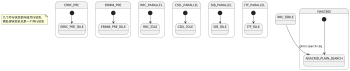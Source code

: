 @startuml
scale 350 width
note "几个并行状态机叫做并行状态，\n预处理状态机也是一个并行状态" as N1

state ERRC_PRE {
    [*] --> ERRC_PRE_IDLE
}

state ERMM_PRE {
    [*] --> ERMM_PRE_IDLE
}

state RRC_PARALLEL {
    [*] --> RRC_IDLE
    state RRC_IDLE {
    }
}

state CSEL_PARALLEL {
    [*] --> CSEL_IDLE
}

state SIB_PARALLEL {
    [*] --> SIB_IDLE
}

state ITF_PARALLEL {
    [*] --> ITF_IDLE
}

state NASCMD {
    state NSACMD_PLMN_SEARCH {
    }
    [*] --> NSACMD_PLMN_SEARCH
}

RRC_ßIDLE --> NSACMD_PLMN_SEARCH : plmn search req



@enduml